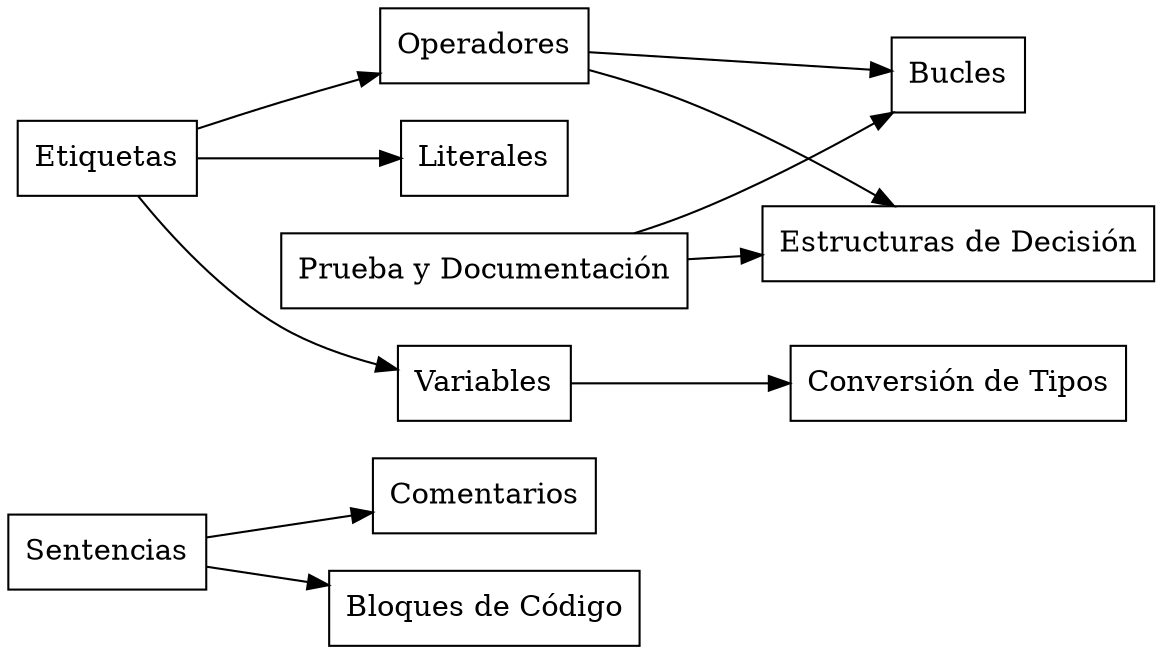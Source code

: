 
digraph G {
    rankdir=LR;
    node [shape=rectangle];
    
    Sentencias [label="Sentencias"];
    Comentarios [label="Comentarios"];
    Bloques_Codigo [label="Bloques de Código"];
    Etiquetas [label="Etiquetas"];
    Variables [label="Variables"];
    Conversion_Tipos [label="Conversión de Tipos"];
    Literales [label="Literales"];
    Operadores [label="Operadores"];
    Estructuras_Decision [label="Estructuras de Decisión"];
    Bucles [label="Bucles"];
    Prueba_Documentacion [label="Prueba y Documentación"];
    
    Sentencias -> Comentarios;
    Sentencias -> Bloques_Codigo;
    Etiquetas -> Variables;
    Etiquetas -> Literales;
    Etiquetas -> Operadores;
    Variables -> Conversion_Tipos;
    Operadores -> Estructuras_Decision;
    Operadores -> Bucles;
    Prueba_Documentacion -> Estructuras_Decision;
    Prueba_Documentacion -> Bucles;
}

